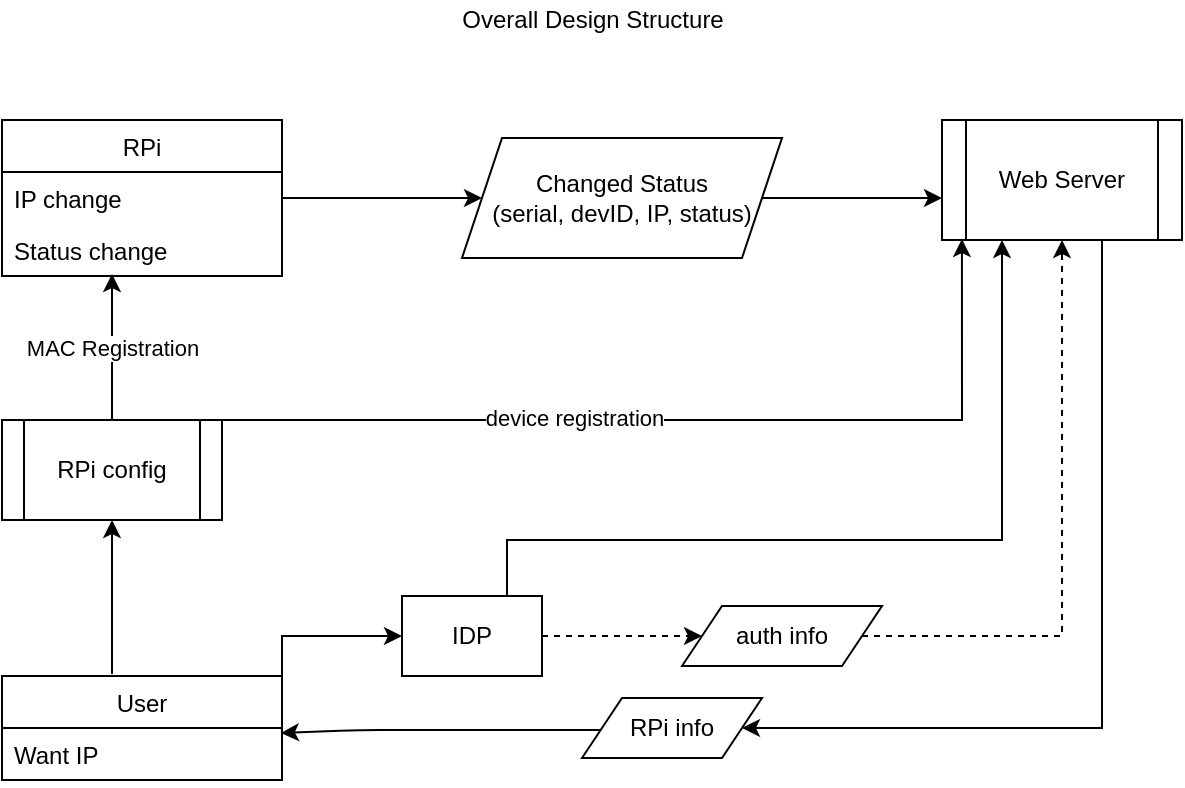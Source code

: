 <mxfile version="14.7.1" type="device"><diagram id="d38i7ee1peqGZB1X6DBf" name="Page-1"><mxGraphModel dx="775" dy="784" grid="1" gridSize="10" guides="1" tooltips="1" connect="1" arrows="1" fold="1" page="1" pageScale="1" pageWidth="850" pageHeight="1100" math="0" shadow="0"><root><mxCell id="0"/><mxCell id="1" parent="0"/><mxCell id="41M3xUBf-qOlxRfmVNXJ-1" value="RPi" style="swimlane;fontStyle=0;childLayout=stackLayout;horizontal=1;startSize=26;horizontalStack=0;resizeParent=1;resizeParentMax=0;resizeLast=0;collapsible=1;marginBottom=0;" parent="1" vertex="1"><mxGeometry x="130" y="150" width="140" height="78" as="geometry"/></mxCell><mxCell id="41M3xUBf-qOlxRfmVNXJ-2" value="IP change" style="text;strokeColor=none;fillColor=none;align=left;verticalAlign=top;spacingLeft=4;spacingRight=4;overflow=hidden;rotatable=0;points=[[0,0.5],[1,0.5]];portConstraint=eastwest;" parent="41M3xUBf-qOlxRfmVNXJ-1" vertex="1"><mxGeometry y="26" width="140" height="26" as="geometry"/></mxCell><mxCell id="41M3xUBf-qOlxRfmVNXJ-3" value="Status change" style="text;strokeColor=none;fillColor=none;align=left;verticalAlign=top;spacingLeft=4;spacingRight=4;overflow=hidden;rotatable=0;points=[[0,0.5],[1,0.5]];portConstraint=eastwest;" parent="41M3xUBf-qOlxRfmVNXJ-1" vertex="1"><mxGeometry y="52" width="140" height="26" as="geometry"/></mxCell><mxCell id="GHDiABH6MblNBcJLJRTT-3" style="edgeStyle=orthogonalEdgeStyle;rounded=0;orthogonalLoop=1;jettySize=auto;html=1;entryX=0;entryY=0.5;entryDx=0;entryDy=0;exitX=0.75;exitY=0;exitDx=0;exitDy=0;" edge="1" parent="1" source="41M3xUBf-qOlxRfmVNXJ-5" target="57mTGBbrwKCQ7Jde2WUg-19"><mxGeometry relative="1" as="geometry"><Array as="points"><mxPoint x="270" y="428"/><mxPoint x="270" y="408"/></Array></mxGeometry></mxCell><mxCell id="41M3xUBf-qOlxRfmVNXJ-5" value="User" style="swimlane;fontStyle=0;childLayout=stackLayout;horizontal=1;startSize=26;horizontalStack=0;resizeParent=1;resizeParentMax=0;resizeLast=0;collapsible=1;marginBottom=0;" parent="1" vertex="1"><mxGeometry x="130" y="428" width="140" height="52" as="geometry"/></mxCell><mxCell id="41M3xUBf-qOlxRfmVNXJ-6" value="Want IP" style="text;strokeColor=none;fillColor=none;align=left;verticalAlign=top;spacingLeft=4;spacingRight=4;overflow=hidden;rotatable=0;points=[[0,0.5],[1,0.5]];portConstraint=eastwest;" parent="41M3xUBf-qOlxRfmVNXJ-5" vertex="1"><mxGeometry y="26" width="140" height="26" as="geometry"/></mxCell><mxCell id="57mTGBbrwKCQ7Jde2WUg-3" value="" style="endArrow=classic;html=1;exitX=1;exitY=0.5;exitDx=0;exitDy=0;entryX=0;entryY=0.5;entryDx=0;entryDy=0;" parent="1" source="41M3xUBf-qOlxRfmVNXJ-2" edge="1" target="57mTGBbrwKCQ7Jde2WUg-17"><mxGeometry width="50" height="50" relative="1" as="geometry"><mxPoint x="340" y="150" as="sourcePoint"/><mxPoint x="360" y="186.75" as="targetPoint"/></mxGeometry></mxCell><mxCell id="57mTGBbrwKCQ7Jde2WUg-4" value="" style="endArrow=classic;html=1;exitX=0;exitY=0.5;exitDx=0;exitDy=0;entryX=0.996;entryY=0.096;entryDx=0;entryDy=0;entryPerimeter=0;" parent="1" target="41M3xUBf-qOlxRfmVNXJ-6" edge="1"><mxGeometry width="50" height="50" relative="1" as="geometry"><mxPoint x="430" y="455" as="sourcePoint"/><mxPoint x="510" y="420" as="targetPoint"/><Array as="points"><mxPoint x="370" y="455"/><mxPoint x="309" y="455"/></Array></mxGeometry></mxCell><mxCell id="57mTGBbrwKCQ7Jde2WUg-11" value="" style="endArrow=classic;html=1;entryX=0.5;entryY=1;entryDx=0;entryDy=0;" parent="1" edge="1" target="57mTGBbrwKCQ7Jde2WUg-25"><mxGeometry width="50" height="50" relative="1" as="geometry"><mxPoint x="185" y="427" as="sourcePoint"/><mxPoint x="175" y="350" as="targetPoint"/><Array as="points"/></mxGeometry></mxCell><mxCell id="GHDiABH6MblNBcJLJRTT-4" style="edgeStyle=orthogonalEdgeStyle;rounded=0;orthogonalLoop=1;jettySize=auto;html=1;entryX=1;entryY=0.5;entryDx=0;entryDy=0;exitX=0.75;exitY=1;exitDx=0;exitDy=0;" edge="1" parent="1" source="GHDiABH6MblNBcJLJRTT-6" target="57mTGBbrwKCQ7Jde2WUg-20"><mxGeometry relative="1" as="geometry"><mxPoint x="575" y="340" as="sourcePoint"/><Array as="points"><mxPoint x="680" y="454"/></Array></mxGeometry></mxCell><mxCell id="GHDiABH6MblNBcJLJRTT-19" style="edgeStyle=orthogonalEdgeStyle;rounded=0;orthogonalLoop=1;jettySize=auto;html=1;entryX=0;entryY=0.65;entryDx=0;entryDy=0;entryPerimeter=0;" edge="1" parent="1" source="57mTGBbrwKCQ7Jde2WUg-17" target="GHDiABH6MblNBcJLJRTT-6"><mxGeometry relative="1" as="geometry"><Array as="points"/></mxGeometry></mxCell><mxCell id="57mTGBbrwKCQ7Jde2WUg-17" value="&lt;span&gt;Changed Status&lt;/span&gt;&lt;br&gt;&lt;span&gt;(serial, devID, IP, status)&lt;/span&gt;" style="shape=parallelogram;perimeter=parallelogramPerimeter;whiteSpace=wrap;html=1;fixedSize=1;" parent="1" vertex="1"><mxGeometry x="360" y="159" width="160" height="60" as="geometry"/></mxCell><mxCell id="GHDiABH6MblNBcJLJRTT-8" style="edgeStyle=orthogonalEdgeStyle;rounded=0;orthogonalLoop=1;jettySize=auto;html=1;entryX=0.25;entryY=1;entryDx=0;entryDy=0;exitX=0.75;exitY=0;exitDx=0;exitDy=0;" edge="1" parent="1" source="57mTGBbrwKCQ7Jde2WUg-19" target="GHDiABH6MblNBcJLJRTT-6"><mxGeometry relative="1" as="geometry"><Array as="points"><mxPoint x="383" y="360"/><mxPoint x="630" y="360"/></Array></mxGeometry></mxCell><mxCell id="GHDiABH6MblNBcJLJRTT-16" style="edgeStyle=orthogonalEdgeStyle;rounded=0;orthogonalLoop=1;jettySize=auto;html=1;entryX=0;entryY=0.5;entryDx=0;entryDy=0;dashed=1;" edge="1" parent="1" source="57mTGBbrwKCQ7Jde2WUg-19" target="57mTGBbrwKCQ7Jde2WUg-23"><mxGeometry relative="1" as="geometry"><Array as="points"><mxPoint x="400" y="408"/></Array></mxGeometry></mxCell><mxCell id="57mTGBbrwKCQ7Jde2WUg-19" value="IDP" style="rounded=0;whiteSpace=wrap;html=1;" parent="1" vertex="1"><mxGeometry x="330" y="388" width="70" height="40" as="geometry"/></mxCell><mxCell id="57mTGBbrwKCQ7Jde2WUg-20" value="RPi info" style="shape=parallelogram;perimeter=parallelogramPerimeter;whiteSpace=wrap;html=1;fixedSize=1;" parent="1" vertex="1"><mxGeometry x="420" y="439" width="90" height="30" as="geometry"/></mxCell><mxCell id="GHDiABH6MblNBcJLJRTT-17" style="edgeStyle=orthogonalEdgeStyle;rounded=0;orthogonalLoop=1;jettySize=auto;html=1;dashed=1;entryX=0.5;entryY=1;entryDx=0;entryDy=0;" edge="1" parent="1" source="57mTGBbrwKCQ7Jde2WUg-23" target="GHDiABH6MblNBcJLJRTT-6"><mxGeometry relative="1" as="geometry"><mxPoint x="660" y="340" as="targetPoint"/></mxGeometry></mxCell><mxCell id="57mTGBbrwKCQ7Jde2WUg-23" value="auth info" style="shape=parallelogram;perimeter=parallelogramPerimeter;whiteSpace=wrap;html=1;fixedSize=1;" parent="1" vertex="1"><mxGeometry x="470" y="393" width="100" height="30" as="geometry"/></mxCell><mxCell id="GHDiABH6MblNBcJLJRTT-10" style="edgeStyle=orthogonalEdgeStyle;rounded=0;orthogonalLoop=1;jettySize=auto;html=1;entryX=0.083;entryY=0.992;entryDx=0;entryDy=0;entryPerimeter=0;" edge="1" parent="1" source="57mTGBbrwKCQ7Jde2WUg-25" target="GHDiABH6MblNBcJLJRTT-6"><mxGeometry relative="1" as="geometry"><Array as="points"><mxPoint x="610" y="300"/></Array></mxGeometry></mxCell><mxCell id="GHDiABH6MblNBcJLJRTT-11" value="device registration" style="edgeLabel;html=1;align=center;verticalAlign=middle;resizable=0;points=[];" vertex="1" connectable="0" parent="GHDiABH6MblNBcJLJRTT-10"><mxGeometry x="-0.241" y="1" relative="1" as="geometry"><mxPoint x="1" as="offset"/></mxGeometry></mxCell><mxCell id="GHDiABH6MblNBcJLJRTT-13" value="MAC Registration" style="edgeStyle=orthogonalEdgeStyle;rounded=0;orthogonalLoop=1;jettySize=auto;html=1;" edge="1" parent="1" source="57mTGBbrwKCQ7Jde2WUg-25"><mxGeometry relative="1" as="geometry"><mxPoint x="185" y="227" as="targetPoint"/><Array as="points"><mxPoint x="185" y="227"/></Array></mxGeometry></mxCell><mxCell id="57mTGBbrwKCQ7Jde2WUg-25" value="RPi config" style="shape=process;whiteSpace=wrap;html=1;backgroundOutline=1;" parent="1" vertex="1"><mxGeometry x="130" y="300" width="110" height="50" as="geometry"/></mxCell><mxCell id="GHDiABH6MblNBcJLJRTT-6" value="Web Server" style="shape=process;whiteSpace=wrap;html=1;backgroundOutline=1;" vertex="1" parent="1"><mxGeometry x="600" y="150" width="120" height="60" as="geometry"/></mxCell><mxCell id="GHDiABH6MblNBcJLJRTT-20" value="Overall Design Structure" style="text;html=1;strokeColor=none;fillColor=none;align=center;verticalAlign=middle;whiteSpace=wrap;rounded=0;" vertex="1" parent="1"><mxGeometry x="353" y="90" width="145" height="20" as="geometry"/></mxCell></root></mxGraphModel></diagram></mxfile>
